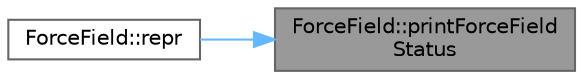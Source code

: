 digraph "ForceField::printForceFieldStatus"
{
 // LATEX_PDF_SIZE
  bgcolor="transparent";
  edge [fontname=Helvetica,fontsize=10,labelfontname=Helvetica,labelfontsize=10];
  node [fontname=Helvetica,fontsize=10,shape=box,height=0.2,width=0.4];
  rankdir="RL";
  Node1 [id="Node000001",label="ForceField::printForceField\lStatus",height=0.2,width=0.4,color="gray40", fillcolor="grey60", style="filled", fontcolor="black",tooltip="Returns a string representation of the force field status."];
  Node1 -> Node2 [id="edge1_Node000001_Node000002",dir="back",color="steelblue1",style="solid",tooltip=" "];
  Node2 [id="Node000002",label="ForceField::repr",height=0.2,width=0.4,color="grey40", fillcolor="white", style="filled",URL="$structForceField.html#a494c9f7585ee695ab581694e9a148da9",tooltip="Returns a string representation of the ForceField."];
}
